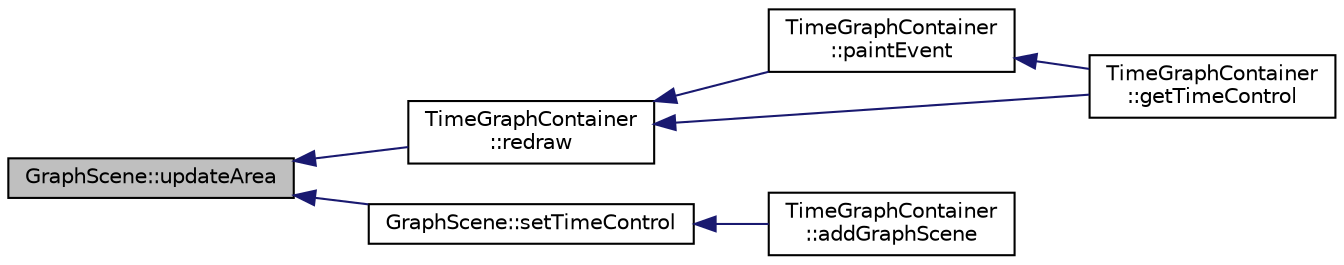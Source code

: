 digraph "GraphScene::updateArea"
{
 // INTERACTIVE_SVG=YES
  edge [fontname="Helvetica",fontsize="10",labelfontname="Helvetica",labelfontsize="10"];
  node [fontname="Helvetica",fontsize="10",shape=record];
  rankdir="LR";
  Node1 [label="GraphScene::updateArea",height=0.2,width=0.4,color="black", fillcolor="grey75", style="filled", fontcolor="black"];
  Node1 -> Node2 [dir="back",color="midnightblue",fontsize="10",style="solid",fontname="Helvetica"];
  Node2 [label="TimeGraphContainer\l::redraw",height=0.2,width=0.4,color="black", fillcolor="white", style="filled",URL="$dd/d73/class_time_graph_container.html#a0b46c9b5cc1b0834b4663b7f297c212a"];
  Node2 -> Node3 [dir="back",color="midnightblue",fontsize="10",style="solid",fontname="Helvetica"];
  Node3 [label="TimeGraphContainer\l::paintEvent",height=0.2,width=0.4,color="black", fillcolor="white", style="filled",URL="$dd/d73/class_time_graph_container.html#a614be0d3367ca7b2c3cd22c819455990"];
  Node3 -> Node4 [dir="back",color="midnightblue",fontsize="10",style="solid",fontname="Helvetica"];
  Node4 [label="TimeGraphContainer\l::getTimeControl",height=0.2,width=0.4,color="black", fillcolor="white", style="filled",URL="$dd/d73/class_time_graph_container.html#ad6edfa2365cd2207b53d53f04af0fef0"];
  Node2 -> Node4 [dir="back",color="midnightblue",fontsize="10",style="solid",fontname="Helvetica"];
  Node1 -> Node5 [dir="back",color="midnightblue",fontsize="10",style="solid",fontname="Helvetica"];
  Node5 [label="GraphScene::setTimeControl",height=0.2,width=0.4,color="black", fillcolor="white", style="filled",URL="$d3/d91/class_graph_scene.html#a471718db4b4a0754dd9a4192918dfe4a"];
  Node5 -> Node6 [dir="back",color="midnightblue",fontsize="10",style="solid",fontname="Helvetica"];
  Node6 [label="TimeGraphContainer\l::addGraphScene",height=0.2,width=0.4,color="black", fillcolor="white", style="filled",URL="$dd/d73/class_time_graph_container.html#a33301380b0e6e269831b373c231214ab"];
}
